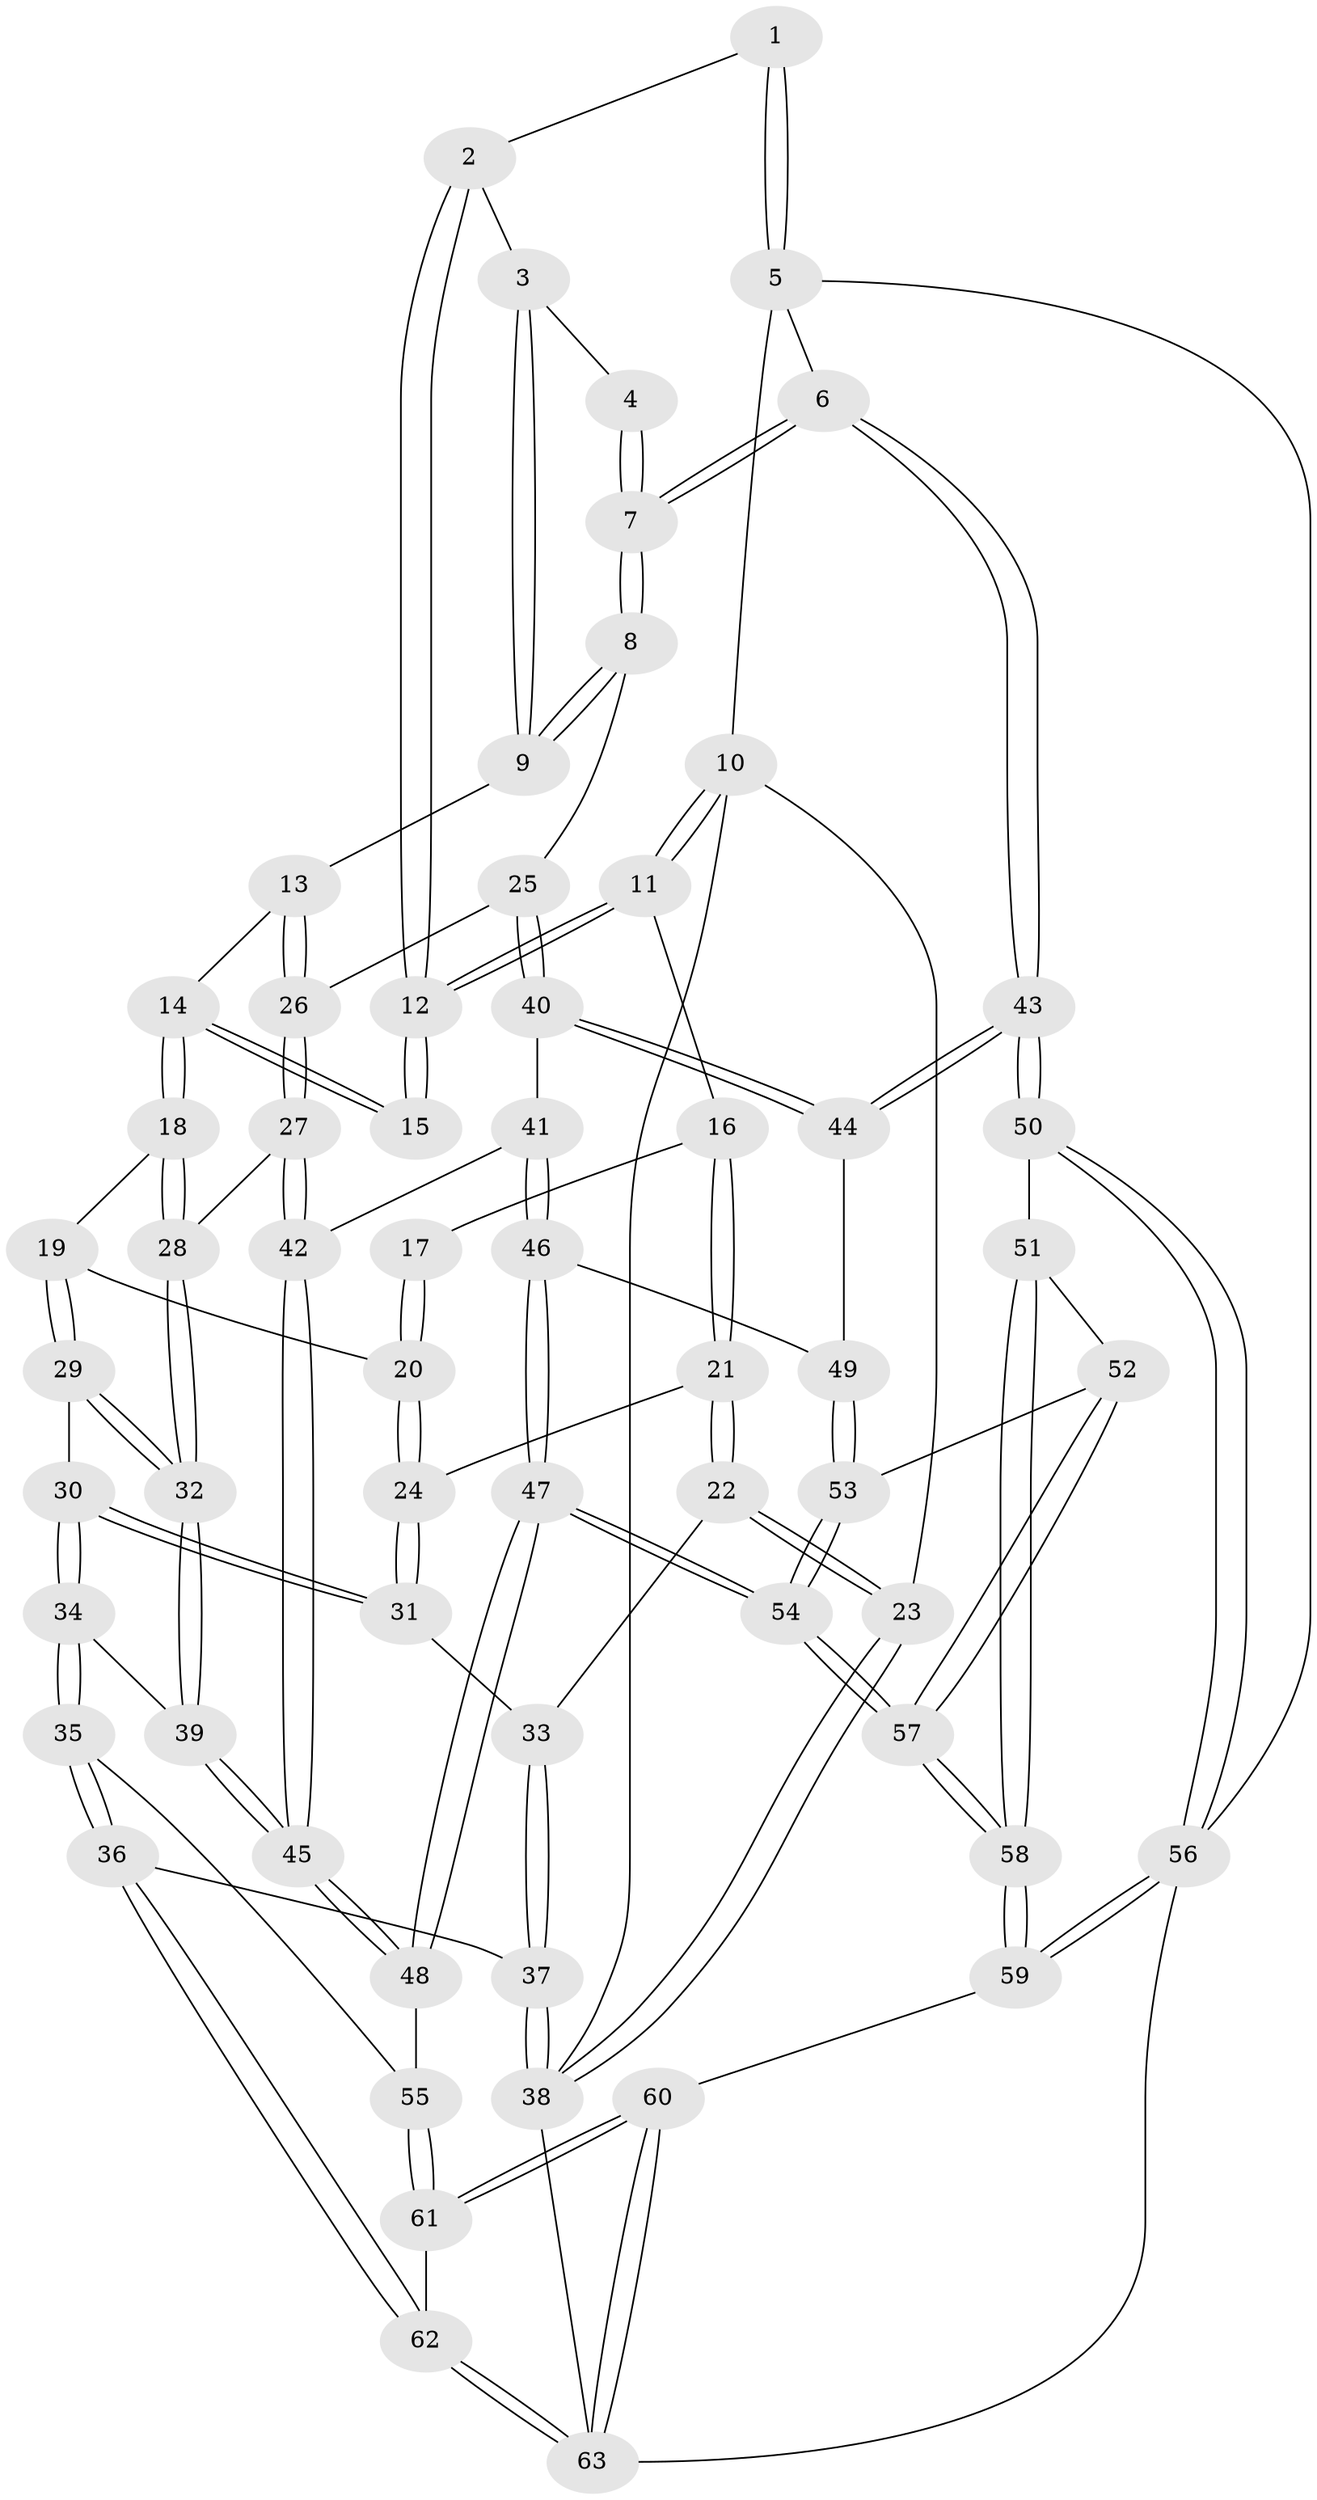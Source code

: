 // Generated by graph-tools (version 1.1) at 2025/51/03/09/25 03:51:05]
// undirected, 63 vertices, 154 edges
graph export_dot {
graph [start="1"]
  node [color=gray90,style=filled];
  1 [pos="+1+0"];
  2 [pos="+0.6049744302715572+0"];
  3 [pos="+0.8335067604959201+0.14061653433946547"];
  4 [pos="+0.8985554977118991+0.11093221880384503"];
  5 [pos="+1+0"];
  6 [pos="+1+0.35278502093406716"];
  7 [pos="+1+0.3335014218097922"];
  8 [pos="+0.9354509779989394+0.3400614638649718"];
  9 [pos="+0.8134875634282306+0.20894797106757818"];
  10 [pos="+0+0"];
  11 [pos="+0+0"];
  12 [pos="+0.5761984679378199+0"];
  13 [pos="+0.6019996560868235+0.17400935095566186"];
  14 [pos="+0.5917396999916958+0.16530151789229397"];
  15 [pos="+0.5707148179234557+0"];
  16 [pos="+0.2267765774321027+0.16778018944345835"];
  17 [pos="+0.39921451662316576+0.08658630031262052"];
  18 [pos="+0.5156821253549665+0.24936130154830774"];
  19 [pos="+0.38450977079034937+0.2702161463463451"];
  20 [pos="+0.33962003297648+0.2653447617563909"];
  21 [pos="+0.23229048879123593+0.19401783640901263"];
  22 [pos="+0+0.2592499113877544"];
  23 [pos="+0+0.24818048019667036"];
  24 [pos="+0.25399600827084984+0.2768428722120462"];
  25 [pos="+0.8234763637298963+0.3995981960623796"];
  26 [pos="+0.7199566843648662+0.37657814357742425"];
  27 [pos="+0.612149741725034+0.4679248129056621"];
  28 [pos="+0.5083722827032201+0.4485600939086001"];
  29 [pos="+0.4051956874325314+0.3938643415152062"];
  30 [pos="+0.27502361234024547+0.4097104892530332"];
  31 [pos="+0.23490239024297718+0.3119391369970824"];
  32 [pos="+0.5076803701693942+0.4490230742715835"];
  33 [pos="+0.19493638292440585+0.3218739234006246"];
  34 [pos="+0.28847903772363087+0.5810465175222422"];
  35 [pos="+0.23992353030213173+0.6900833949388957"];
  36 [pos="+0.16838761453663167+0.7106317000754285"];
  37 [pos="+0+0.6705450525760885"];
  38 [pos="+0+0.6705305795978396"];
  39 [pos="+0.4963366451011603+0.4644190425515205"];
  40 [pos="+0.8094019092209643+0.5078349288008508"];
  41 [pos="+0.7119044761735366+0.5731017086407436"];
  42 [pos="+0.6361783818673241+0.5246332997426515"];
  43 [pos="+1+0.7320756488219625"];
  44 [pos="+0.8717823483465553+0.6057710673249536"];
  45 [pos="+0.5372612830539942+0.7062153935847306"];
  46 [pos="+0.7172351016273963+0.6650400359168179"];
  47 [pos="+0.5737778980253073+0.779525903472799"];
  48 [pos="+0.5298248488654328+0.7524400460731799"];
  49 [pos="+0.760084749873762+0.6722625881831831"];
  50 [pos="+1+0.769383471159676"];
  51 [pos="+1+0.7779263529326802"];
  52 [pos="+0.9013910687352369+0.7708540024193362"];
  53 [pos="+0.8138884142859542+0.740171888812098"];
  54 [pos="+0.6373666599916912+0.8928408190664131"];
  55 [pos="+0.36566489734736407+0.7454059157843164"];
  56 [pos="+1+1"];
  57 [pos="+0.6453833732323164+0.9149181920463638"];
  58 [pos="+0.6526391117281283+0.9522790888429516"];
  59 [pos="+0.6654625778372627+1"];
  60 [pos="+0.43763032505189137+1"];
  61 [pos="+0.39221971435342706+1"];
  62 [pos="+0.18861019503067492+0.8823903587168049"];
  63 [pos="+0.08213309841732362+1"];
  1 -- 2;
  1 -- 5;
  1 -- 5;
  2 -- 3;
  2 -- 12;
  2 -- 12;
  3 -- 4;
  3 -- 9;
  3 -- 9;
  4 -- 7;
  4 -- 7;
  5 -- 6;
  5 -- 10;
  5 -- 56;
  6 -- 7;
  6 -- 7;
  6 -- 43;
  6 -- 43;
  7 -- 8;
  7 -- 8;
  8 -- 9;
  8 -- 9;
  8 -- 25;
  9 -- 13;
  10 -- 11;
  10 -- 11;
  10 -- 23;
  10 -- 38;
  11 -- 12;
  11 -- 12;
  11 -- 16;
  12 -- 15;
  12 -- 15;
  13 -- 14;
  13 -- 26;
  13 -- 26;
  14 -- 15;
  14 -- 15;
  14 -- 18;
  14 -- 18;
  16 -- 17;
  16 -- 21;
  16 -- 21;
  17 -- 20;
  17 -- 20;
  18 -- 19;
  18 -- 28;
  18 -- 28;
  19 -- 20;
  19 -- 29;
  19 -- 29;
  20 -- 24;
  20 -- 24;
  21 -- 22;
  21 -- 22;
  21 -- 24;
  22 -- 23;
  22 -- 23;
  22 -- 33;
  23 -- 38;
  23 -- 38;
  24 -- 31;
  24 -- 31;
  25 -- 26;
  25 -- 40;
  25 -- 40;
  26 -- 27;
  26 -- 27;
  27 -- 28;
  27 -- 42;
  27 -- 42;
  28 -- 32;
  28 -- 32;
  29 -- 30;
  29 -- 32;
  29 -- 32;
  30 -- 31;
  30 -- 31;
  30 -- 34;
  30 -- 34;
  31 -- 33;
  32 -- 39;
  32 -- 39;
  33 -- 37;
  33 -- 37;
  34 -- 35;
  34 -- 35;
  34 -- 39;
  35 -- 36;
  35 -- 36;
  35 -- 55;
  36 -- 37;
  36 -- 62;
  36 -- 62;
  37 -- 38;
  37 -- 38;
  38 -- 63;
  39 -- 45;
  39 -- 45;
  40 -- 41;
  40 -- 44;
  40 -- 44;
  41 -- 42;
  41 -- 46;
  41 -- 46;
  42 -- 45;
  42 -- 45;
  43 -- 44;
  43 -- 44;
  43 -- 50;
  43 -- 50;
  44 -- 49;
  45 -- 48;
  45 -- 48;
  46 -- 47;
  46 -- 47;
  46 -- 49;
  47 -- 48;
  47 -- 48;
  47 -- 54;
  47 -- 54;
  48 -- 55;
  49 -- 53;
  49 -- 53;
  50 -- 51;
  50 -- 56;
  50 -- 56;
  51 -- 52;
  51 -- 58;
  51 -- 58;
  52 -- 53;
  52 -- 57;
  52 -- 57;
  53 -- 54;
  53 -- 54;
  54 -- 57;
  54 -- 57;
  55 -- 61;
  55 -- 61;
  56 -- 59;
  56 -- 59;
  56 -- 63;
  57 -- 58;
  57 -- 58;
  58 -- 59;
  58 -- 59;
  59 -- 60;
  60 -- 61;
  60 -- 61;
  60 -- 63;
  60 -- 63;
  61 -- 62;
  62 -- 63;
  62 -- 63;
}
